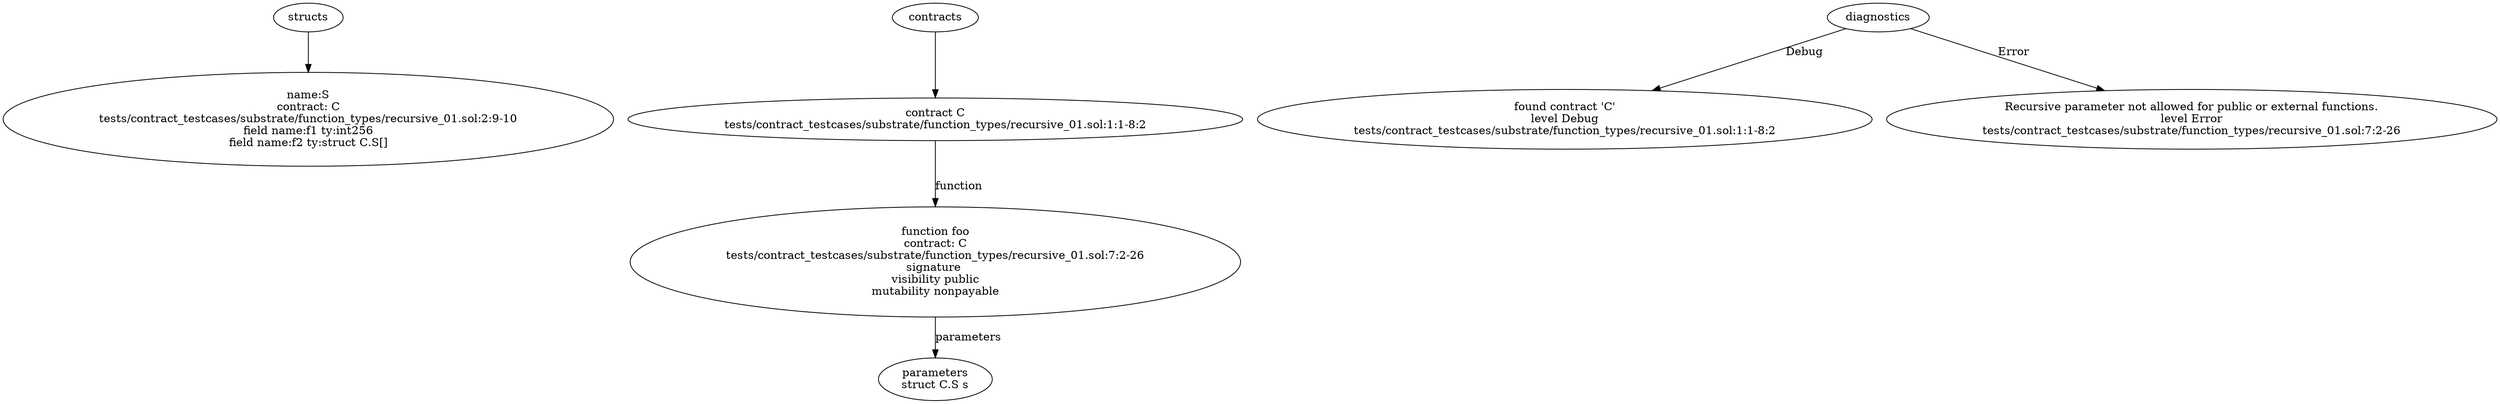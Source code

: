 strict digraph "tests/contract_testcases/substrate/function_types/recursive_01.sol" {
	S [label="name:S\ncontract: C\ntests/contract_testcases/substrate/function_types/recursive_01.sol:2:9-10\nfield name:f1 ty:int256\nfield name:f2 ty:struct C.S[]"]
	contract [label="contract C\ntests/contract_testcases/substrate/function_types/recursive_01.sol:1:1-8:2"]
	foo [label="function foo\ncontract: C\ntests/contract_testcases/substrate/function_types/recursive_01.sol:7:2-26\nsignature \nvisibility public\nmutability nonpayable"]
	parameters [label="parameters\nstruct C.S s"]
	diagnostic [label="found contract 'C'\nlevel Debug\ntests/contract_testcases/substrate/function_types/recursive_01.sol:1:1-8:2"]
	diagnostic_8 [label="Recursive parameter not allowed for public or external functions.\nlevel Error\ntests/contract_testcases/substrate/function_types/recursive_01.sol:7:2-26"]
	structs -> S
	contracts -> contract
	contract -> foo [label="function"]
	foo -> parameters [label="parameters"]
	diagnostics -> diagnostic [label="Debug"]
	diagnostics -> diagnostic_8 [label="Error"]
}
